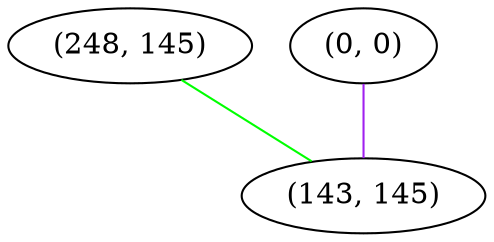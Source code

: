 graph "" {
"(248, 145)";
"(0, 0)";
"(143, 145)";
"(248, 145)" -- "(143, 145)"  [color=green, key=0, weight=2];
"(0, 0)" -- "(143, 145)"  [color=purple, key=0, weight=4];
}
